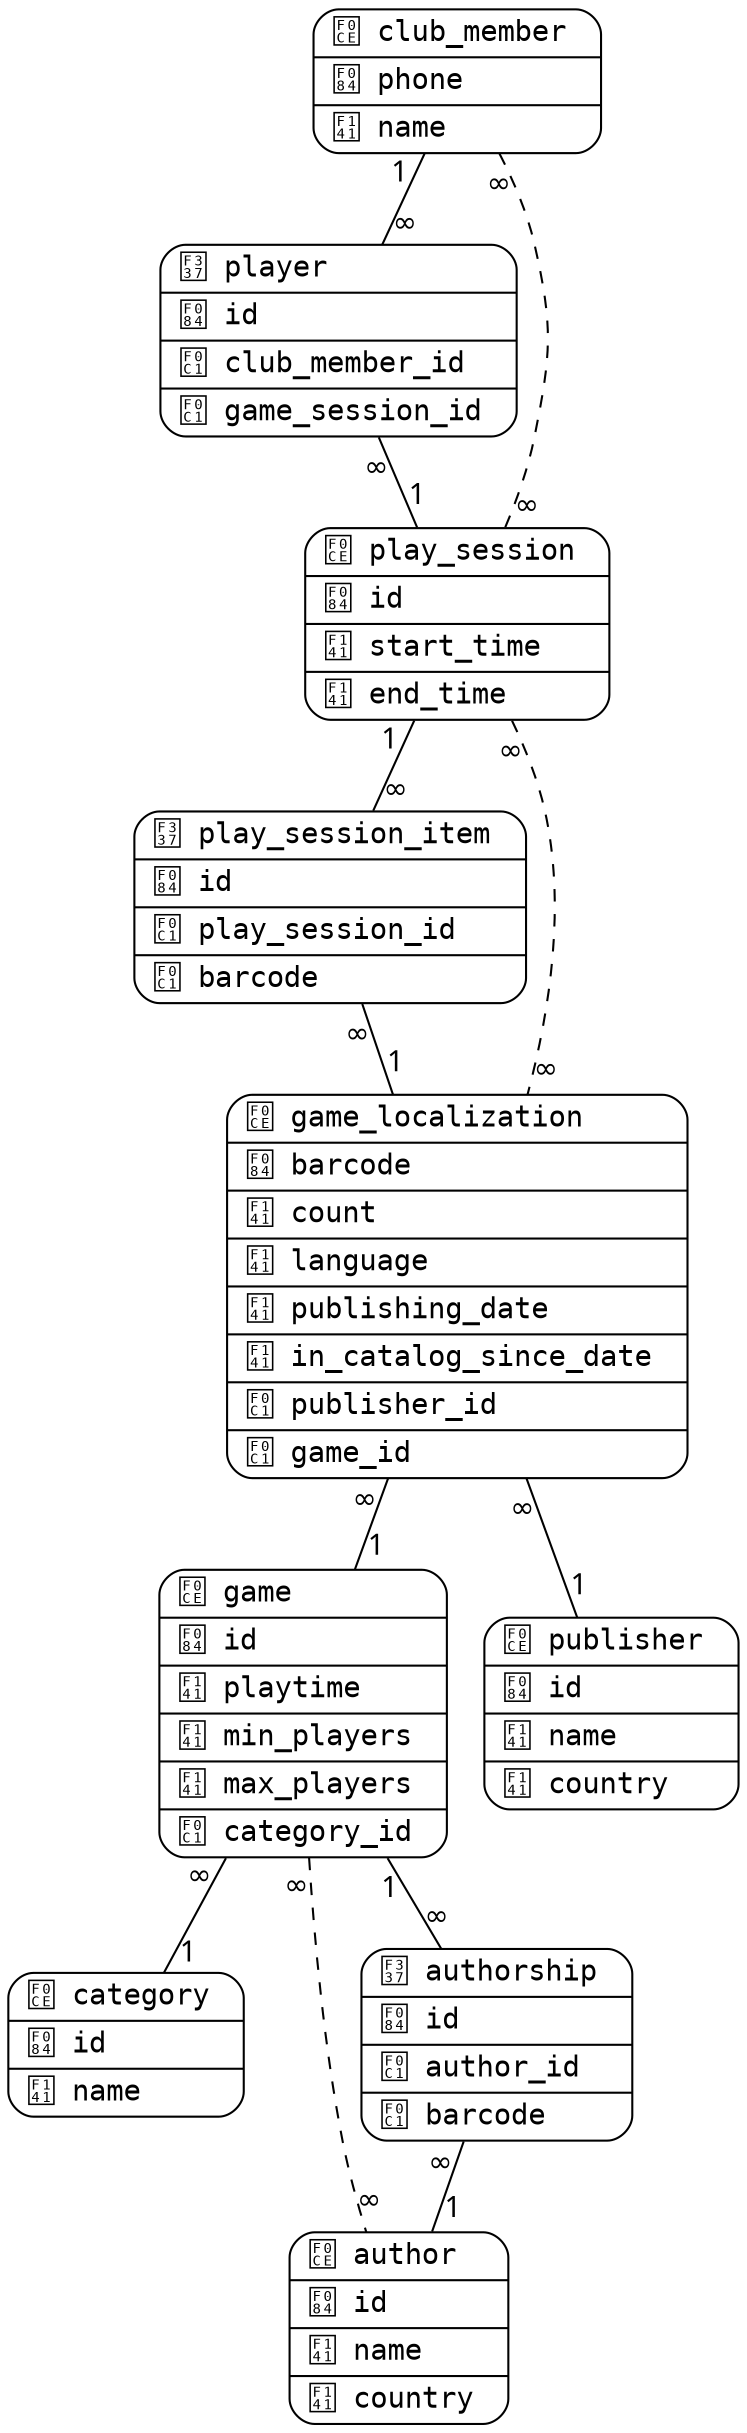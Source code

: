 digraph DB {
    graph [ranksep=0.6]
    node [shape=record fontname=monospace style=rounded]
    edge [
        arrowhead=none arrowtail=none headlabel=1 taillabel=∞ fontname=sans
        labeldistance=1.5
    ]

    club_member [label="{ club_member \l
        | phone \l
        | name \l
    }"]

    player [label="{ player \l
        | id \l
        | club_member_id \l
        | game_session_id \l
    }"]

    play_session [label="{ play_session \l
        | id \l
        | start_time \l
        | end_time \l
    }"]

    play_session_item [label="{ play_session_item \l
        | id \l
        | play_session_id \l
        | barcode \l
    }"]

    game_localization [label="{ game_localization \l
        | barcode \l
        | count \l
        | language \l
        | publishing_date \l
        | in_catalog_since_date \l
        | publisher_id \l
        | game_id \l
    }"]

    game [label="{ game \l
        | id \l
        | playtime \l
        | min_players \l
        | max_players \l
        | category_id \l
    }"]

    publisher [label="{ publisher \l
        | id \l
        | name \l
        | country \l
    }"]

    category [label="{ category \l
        | id \l
        | name \l
    }"]

    author [label="{ author \l
        | id \l
        | name \l
        | country \l
    }"]

    authorship [label="{ authorship \l
        | id \l
        | author_id \l
        | barcode \l
    }"]

    game_localization -> publisher
    game_localization -> game
    game -> category

    game -> author [style=dashed headlabel=∞]
    authorship -> author
    game -> authorship [dir=back headlabel=∞ taillabel=1]

    play_session -> game_localization [style=dashed headlabel=∞]
    play_session -> play_session_item [dir=back headlabel=∞ taillabel=1]
    play_session_item -> game_localization

    club_member -> play_session [style=dashed headlabel=∞]
    club_member -> player [dir=back headlabel=∞ taillabel=1]
    player -> play_session
}
